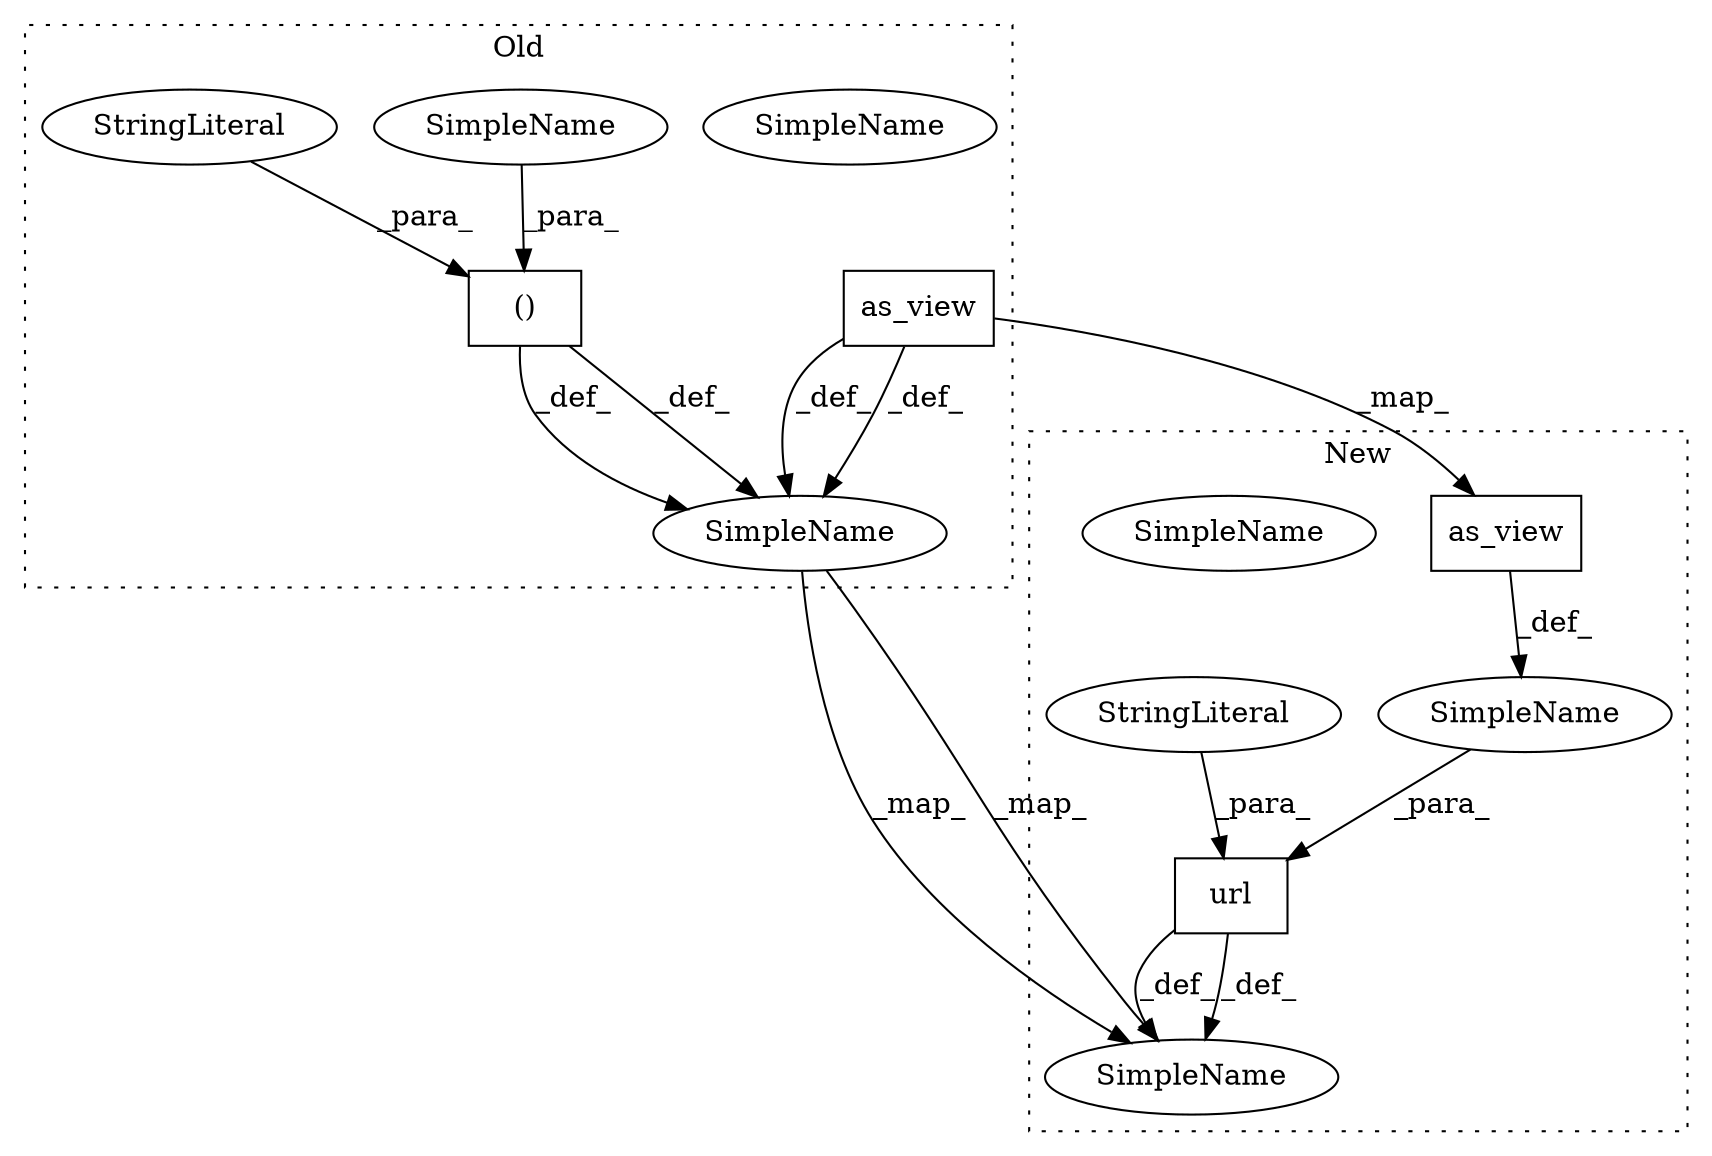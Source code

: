 digraph G {
subgraph cluster0 {
1 [label="as_view" a="32" s="412,439" l="8,1" shape="box"];
3 [label="SimpleName" a="42" s="288" l="11" shape="ellipse"];
6 [label="SimpleName" a="42" s="288" l="11" shape="ellipse"];
7 [label="()" a="106" s="601" l="46" shape="box"];
10 [label="SimpleName" a="42" s="" l="" shape="ellipse"];
12 [label="StringLiteral" a="45" s="601" l="9" shape="ellipse"];
label = "Old";
style="dotted";
}
subgraph cluster1 {
2 [label="as_view" a="32" s="361,388" l="8,1" shape="box"];
4 [label="SimpleName" a="42" s="257" l="11" shape="ellipse"];
5 [label="SimpleName" a="42" s="257" l="11" shape="ellipse"];
8 [label="SimpleName" a="42" s="" l="" shape="ellipse"];
9 [label="url" a="32" s="332,389" l="4,1" shape="box"];
11 [label="StringLiteral" a="45" s="336" l="11" shape="ellipse"];
label = "New";
style="dotted";
}
1 -> 6 [label="_def_"];
1 -> 2 [label="_map_"];
1 -> 6 [label="_def_"];
2 -> 8 [label="_def_"];
6 -> 5 [label="_map_"];
6 -> 5 [label="_map_"];
7 -> 6 [label="_def_"];
7 -> 6 [label="_def_"];
8 -> 9 [label="_para_"];
9 -> 5 [label="_def_"];
9 -> 5 [label="_def_"];
10 -> 7 [label="_para_"];
11 -> 9 [label="_para_"];
12 -> 7 [label="_para_"];
}